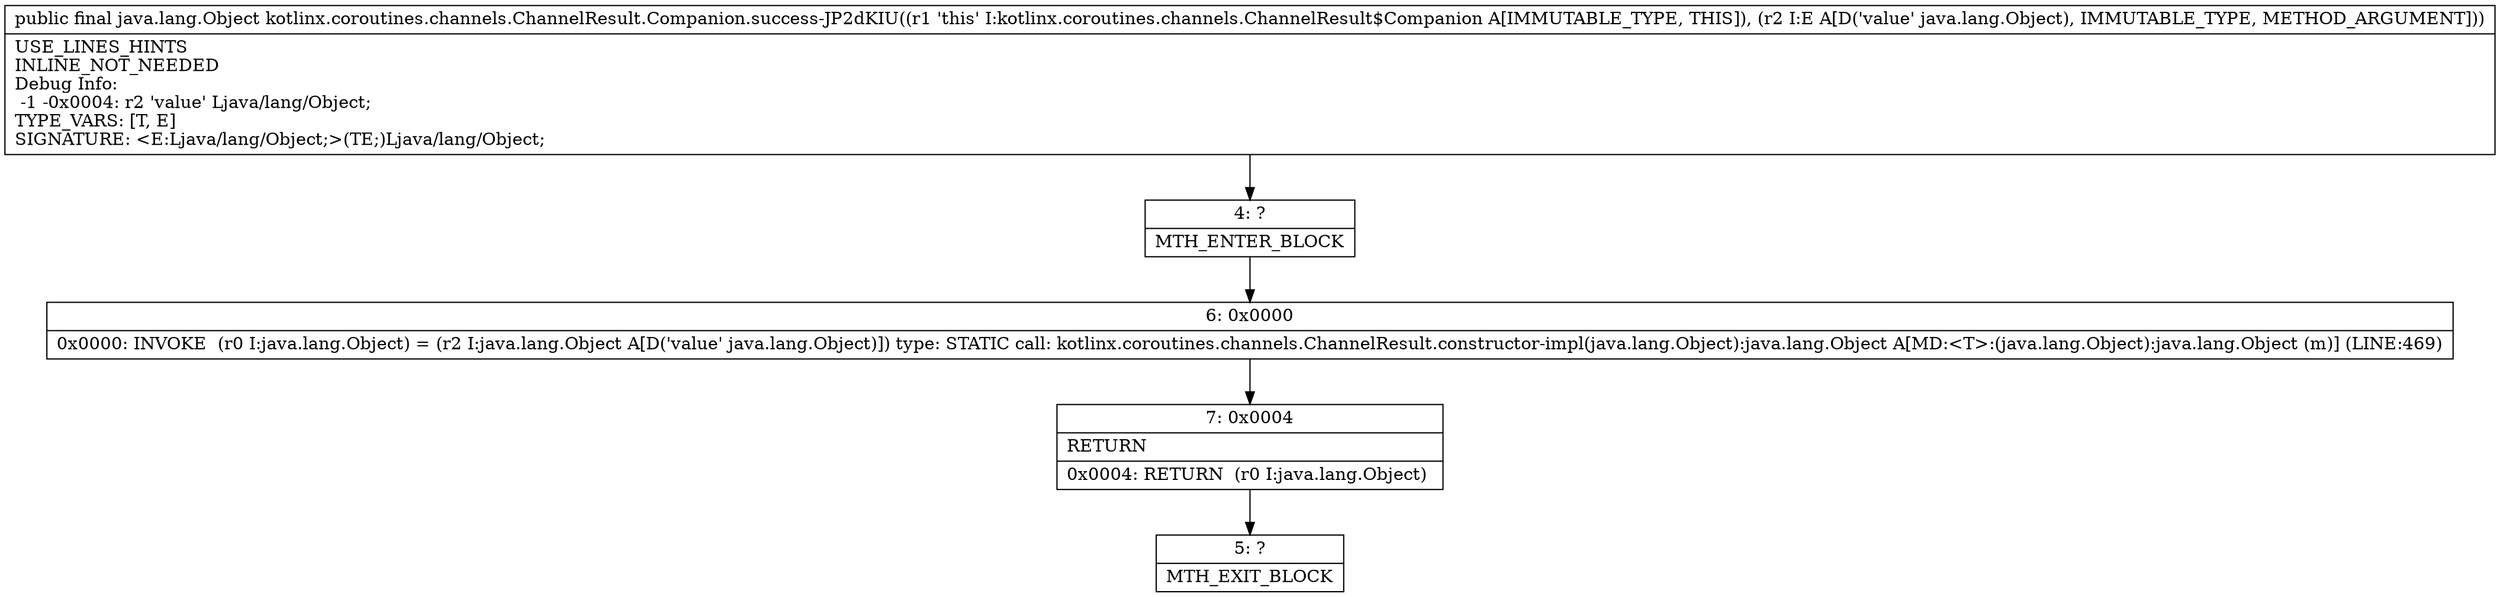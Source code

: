 digraph "CFG forkotlinx.coroutines.channels.ChannelResult.Companion.success\-JP2dKIU(Ljava\/lang\/Object;)Ljava\/lang\/Object;" {
Node_4 [shape=record,label="{4\:\ ?|MTH_ENTER_BLOCK\l}"];
Node_6 [shape=record,label="{6\:\ 0x0000|0x0000: INVOKE  (r0 I:java.lang.Object) = (r2 I:java.lang.Object A[D('value' java.lang.Object)]) type: STATIC call: kotlinx.coroutines.channels.ChannelResult.constructor\-impl(java.lang.Object):java.lang.Object A[MD:\<T\>:(java.lang.Object):java.lang.Object (m)] (LINE:469)\l}"];
Node_7 [shape=record,label="{7\:\ 0x0004|RETURN\l|0x0004: RETURN  (r0 I:java.lang.Object) \l}"];
Node_5 [shape=record,label="{5\:\ ?|MTH_EXIT_BLOCK\l}"];
MethodNode[shape=record,label="{public final java.lang.Object kotlinx.coroutines.channels.ChannelResult.Companion.success\-JP2dKIU((r1 'this' I:kotlinx.coroutines.channels.ChannelResult$Companion A[IMMUTABLE_TYPE, THIS]), (r2 I:E A[D('value' java.lang.Object), IMMUTABLE_TYPE, METHOD_ARGUMENT]))  | USE_LINES_HINTS\lINLINE_NOT_NEEDED\lDebug Info:\l  \-1 \-0x0004: r2 'value' Ljava\/lang\/Object;\lTYPE_VARS: [T, E]\lSIGNATURE: \<E:Ljava\/lang\/Object;\>(TE;)Ljava\/lang\/Object;\l}"];
MethodNode -> Node_4;Node_4 -> Node_6;
Node_6 -> Node_7;
Node_7 -> Node_5;
}

